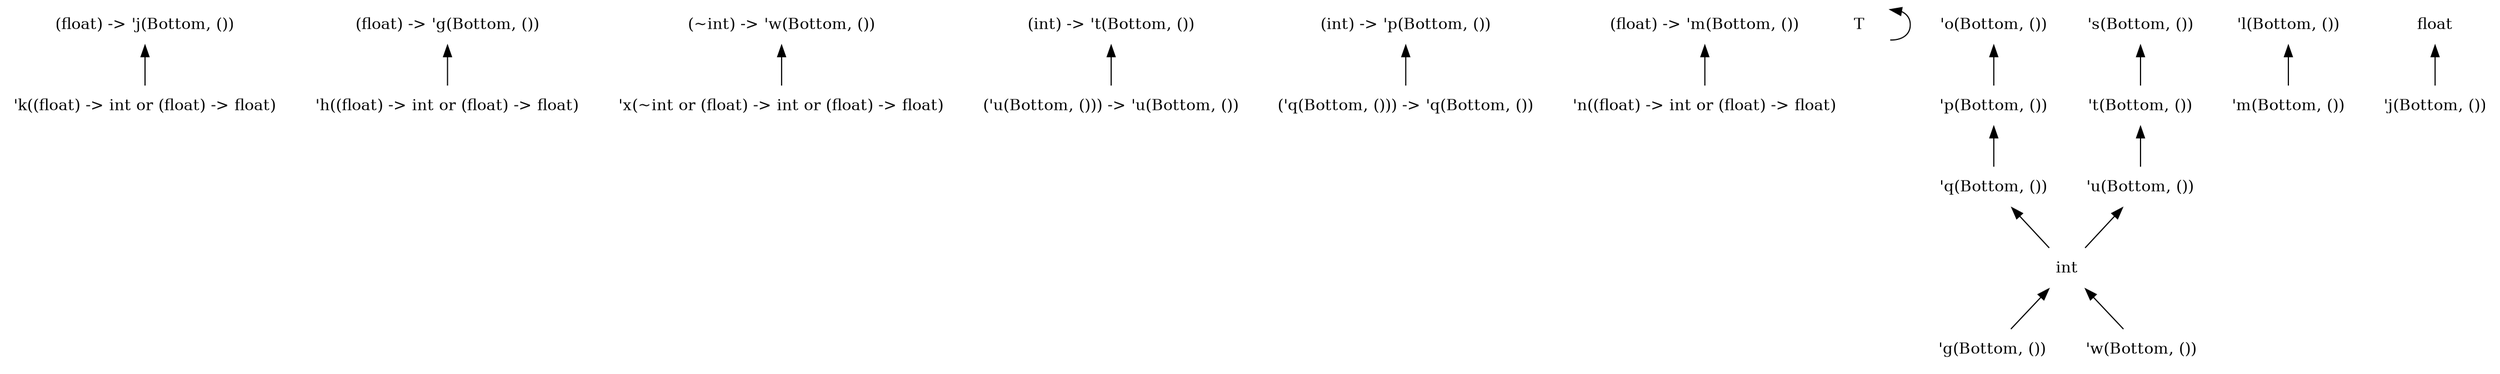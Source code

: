 digraph order {
  graph [
    size = "30,10"
    ];
  node [
    shape = none
    ];
  edge [
    dir = back
    ];
  "(float) -> 'j(Bottom, ())"
  "(float) -> 'g(Bottom, ())"
  "(~int) -> 'w(Bottom, ())"
  "(int) -> 't(Bottom, ())"
  "(int) -> 'p(Bottom, ())"
  "(float) -> 'm(Bottom, ())"
  "T"
  "'x(~int or (float) -> int or (float) -> float)"
  "'h((float) -> int or (float) -> float)"
  "'k((float) -> int or (float) -> float)"
  "'n((float) -> int or (float) -> float)"
  "'t(Bottom, ())"
  "'u(Bottom, ())"
  "'p(Bottom, ())"
  "'q(Bottom, ())"
  "'m(Bottom, ())"
  "'g(Bottom, ())"
  "'w(Bottom, ())"
  "'j(Bottom, ())"
  "'s(Bottom, ())"
  "'o(Bottom, ())"
  "'l(Bottom, ())"
  "float"
  "int"
  "('u(Bottom, ())) -> 'u(Bottom, ())"
  "('q(Bottom, ())) -> 'q(Bottom, ())"
  "(int) -> 'p(Bottom, ())" -> "('q(Bottom, ())) -> 'q(Bottom, ())"
  "(float) -> 'm(Bottom, ())" -> "'n((float) -> int or (float) -> float)"
  "(float) -> 'j(Bottom, ())" -> "'k((float) -> int or (float) -> float)"
  "(float) -> 'g(Bottom, ())" -> "'h((float) -> int or (float) -> float)"
  "T" -> "T"
  "float" -> "'j(Bottom, ())"
  "'s(Bottom, ())" -> "'t(Bottom, ())"
  "'u(Bottom, ())" -> "int"
  "'t(Bottom, ())" -> "'u(Bottom, ())"
  "int" -> "'g(Bottom, ())"
  "int" -> "'w(Bottom, ())"
  "'o(Bottom, ())" -> "'p(Bottom, ())"
  "'q(Bottom, ())" -> "int"
  "'p(Bottom, ())" -> "'q(Bottom, ())"
  "'l(Bottom, ())" -> "'m(Bottom, ())"
  "(~int) -> 'w(Bottom, ())" -> "'x(~int or (float) -> int or (float) -> float)"
  "(int) -> 't(Bottom, ())" -> "('u(Bottom, ())) -> 'u(Bottom, ())"
}